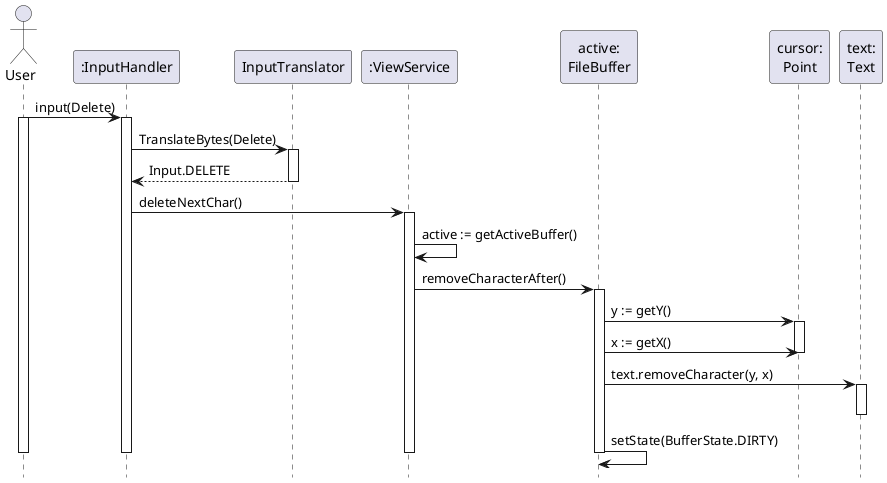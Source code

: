@startuml
'https://plantuml.com/sequence-diagram

hide footbox

actor User as u
participant ":InputHandler" as ih
participant "InputTranslator" as it
participant ":ViewService" as vs
participant "active:\nFileBuffer" as fb
participant "cursor:\nPoint" as p
participant "text:\nText" as t

u -> ih: input(Delete)
activate u
activate ih

ih -> it: TranslateBytes(Delete)
activate it
it --> ih: Input.DELETE
deactivate it

ih -> vs: deleteNextChar()
activate vs

vs -> vs: active := getActiveBuffer()
vs -> fb: removeCharacterAfter()
activate fb

fb -> p: y := getY()
activate p
fb -> p: x := getX()
deactivate p

fb -> t: text.removeCharacter(y, x)
activate t
deactivate t

fb -> fb: setState(BufferState.DIRTY)
deactivate fb
deactivate vs
deactivate ih
deactivate u


@enduml